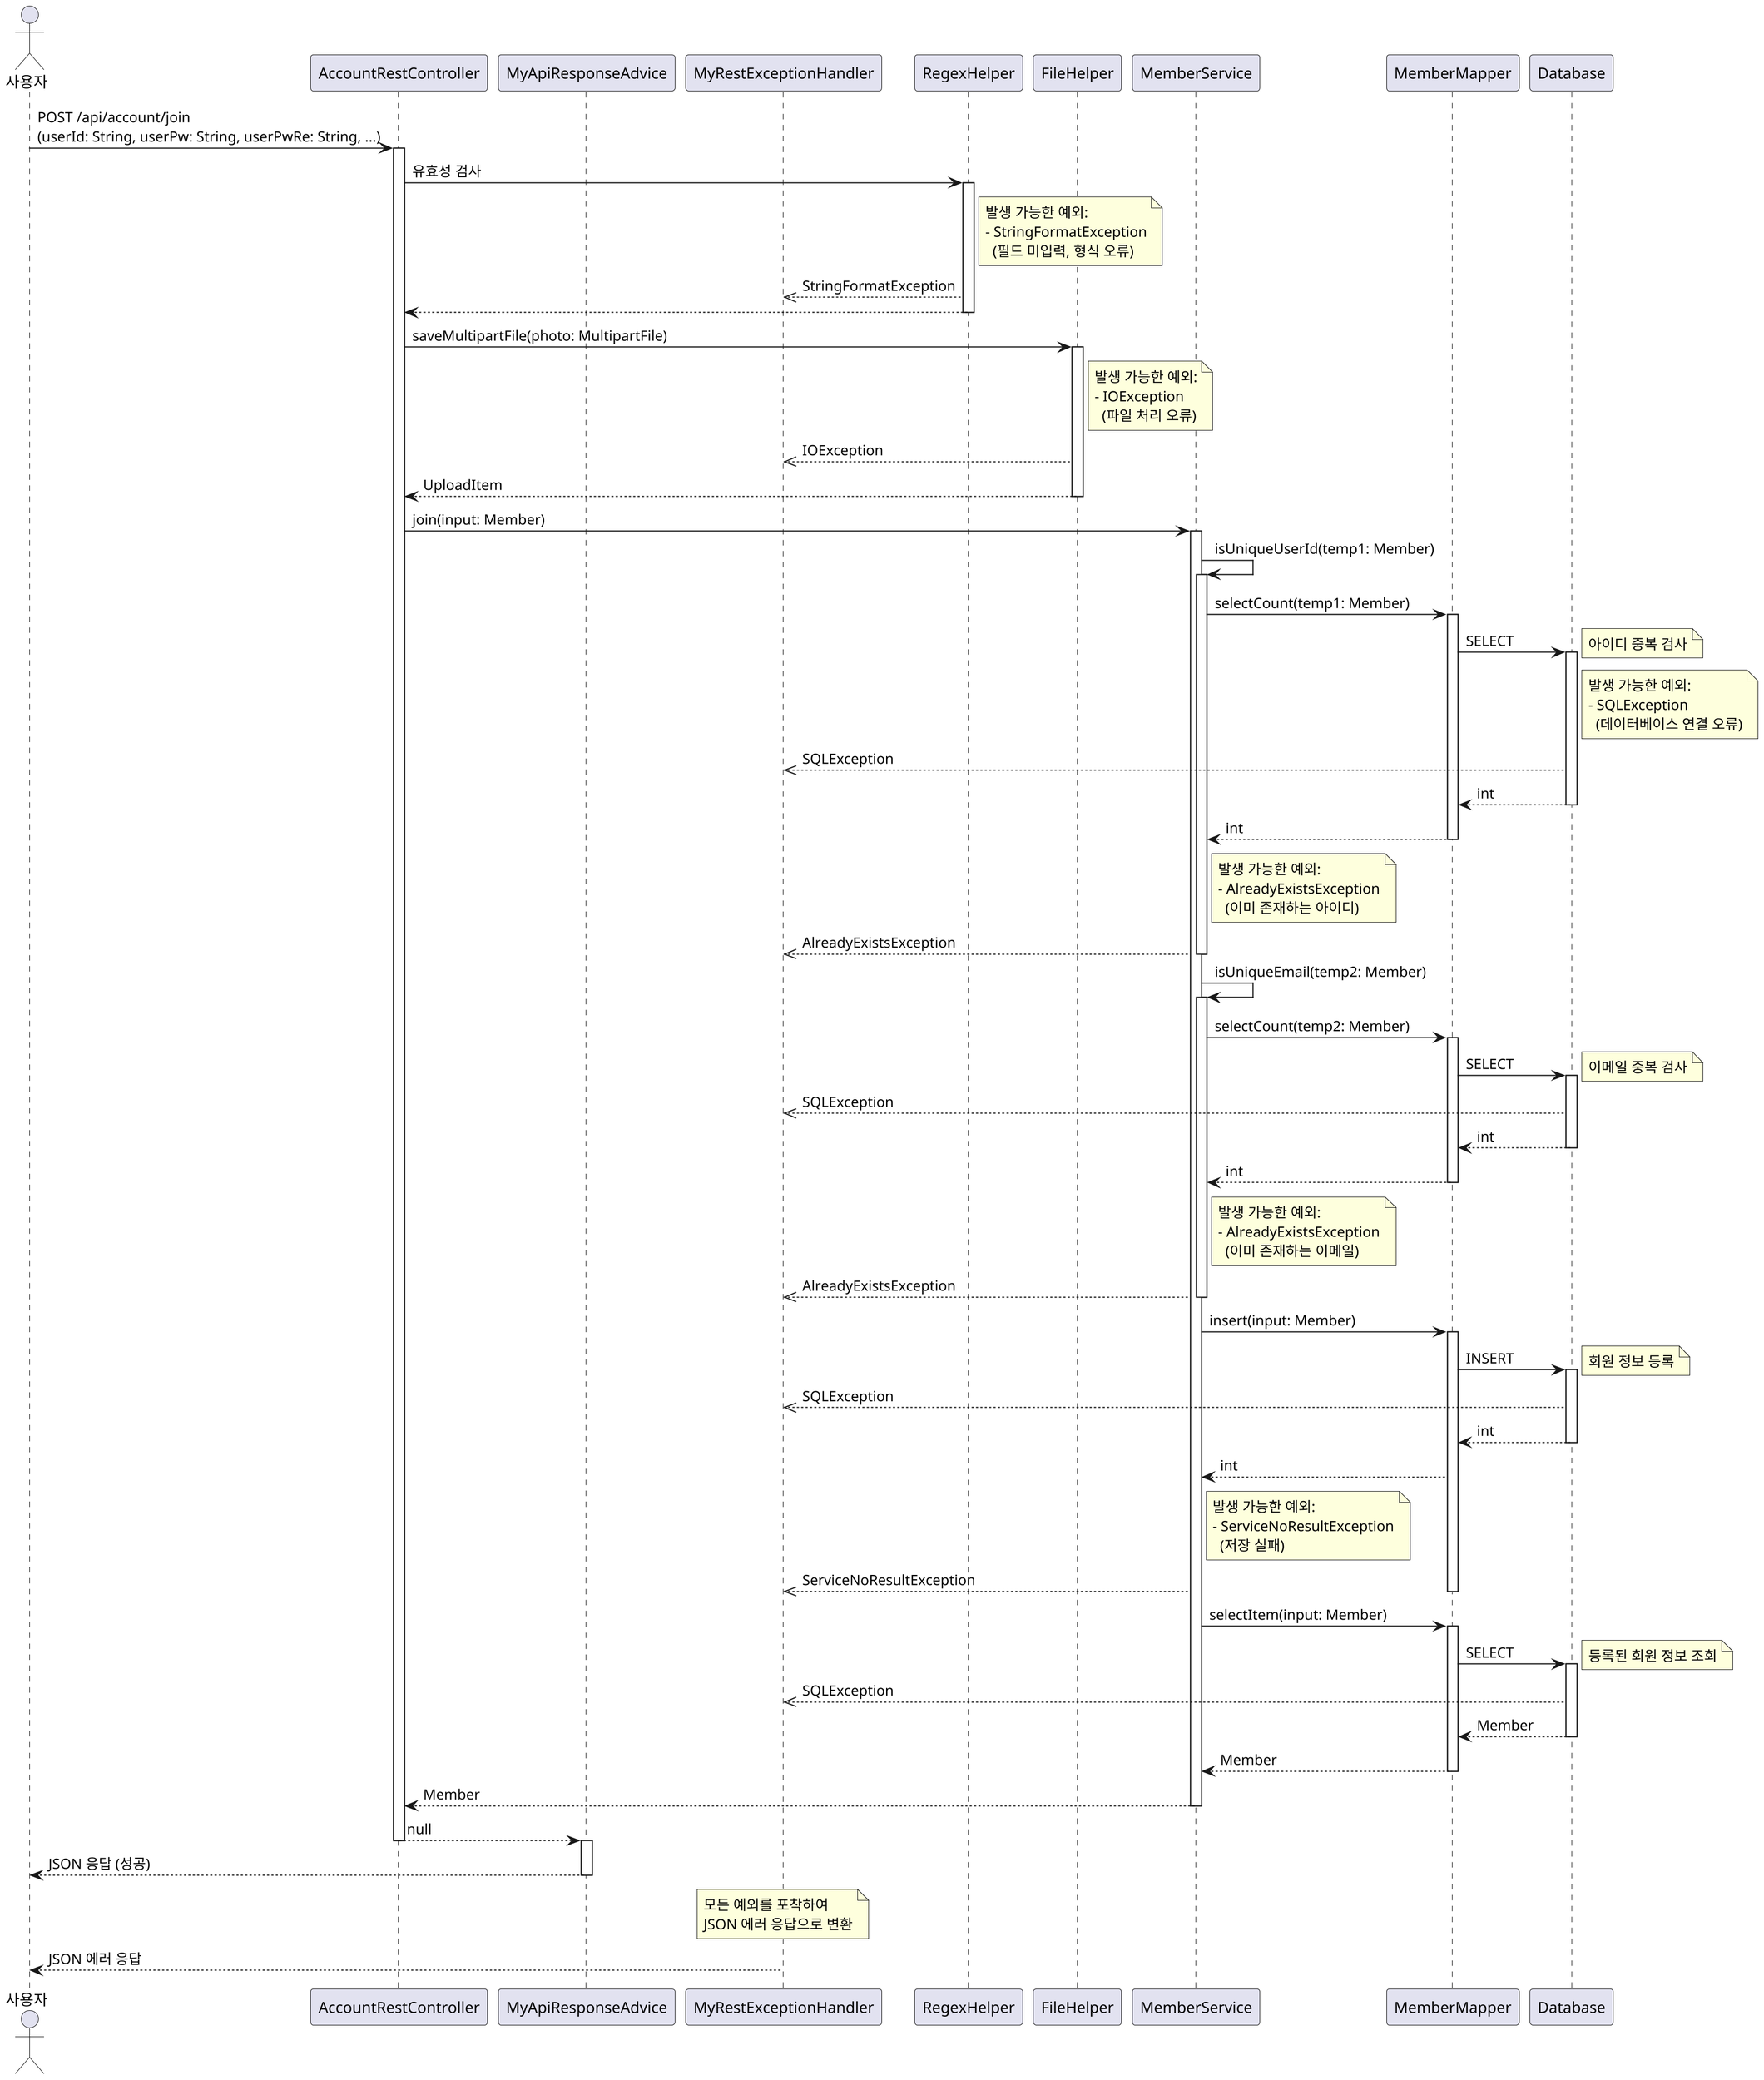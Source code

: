 @startuml
skinparam dpi 200

actor Actor as "사용자"
participant AccountRestController
participant MyApiResponseAdvice
participant MyRestExceptionHandler
participant RegexHelper
participant FileHelper
participant MemberService
participant MemberMapper
participant Database

Actor -> AccountRestController: POST /api/account/join\n(userId: String, userPw: String, userPwRe: String, ...)
activate AccountRestController

AccountRestController -> RegexHelper: 유효성 검사
activate RegexHelper
note right of RegexHelper: 발생 가능한 예외:\n- StringFormatException\n  (필드 미입력, 형식 오류)
RegexHelper -->> MyRestExceptionHandler: StringFormatException
RegexHelper --> AccountRestController
deactivate RegexHelper

AccountRestController -> FileHelper: saveMultipartFile(photo: MultipartFile)
activate FileHelper
note right of FileHelper: 발생 가능한 예외:\n- IOException\n  (파일 처리 오류)
FileHelper -->> MyRestExceptionHandler: IOException
FileHelper --> AccountRestController: UploadItem
deactivate FileHelper

AccountRestController -> MemberService: join(input: Member)
activate MemberService

MemberService -> MemberService: isUniqueUserId(temp1: Member)
activate MemberService
MemberService -> MemberMapper: selectCount(temp1: Member)
activate MemberMapper
MemberMapper -> Database: SELECT
activate Database
note right: 아이디 중복 검사
note right of Database: 발생 가능한 예외:\n- SQLException\n  (데이터베이스 연결 오류)
Database -->> MyRestExceptionHandler: SQLException
Database --> MemberMapper: int
deactivate Database
MemberMapper --> MemberService: int
deactivate MemberMapper
note right of MemberService: 발생 가능한 예외:\n- AlreadyExistsException\n  (이미 존재하는 아이디)
MemberService -->> MyRestExceptionHandler: AlreadyExistsException
deactivate MemberService

MemberService -> MemberService: isUniqueEmail(temp2: Member)
activate MemberService
MemberService -> MemberMapper: selectCount(temp2: Member)
activate MemberMapper
MemberMapper -> Database: SELECT
activate Database
note right: 이메일 중복 검사
Database -->> MyRestExceptionHandler: SQLException
Database --> MemberMapper: int
deactivate Database
MemberMapper --> MemberService: int
deactivate MemberMapper
note right of MemberService: 발생 가능한 예외:\n- AlreadyExistsException\n  (이미 존재하는 이메일)
MemberService -->> MyRestExceptionHandler: AlreadyExistsException
deactivate MemberService

MemberService -> MemberMapper: insert(input: Member)
activate MemberMapper
MemberMapper -> Database: INSERT
activate Database
note right: 회원 정보 등록
Database -->> MyRestExceptionHandler: SQLException
Database --> MemberMapper: int
deactivate Database
MemberMapper --> MemberService: int
note right of MemberService: 발생 가능한 예외:\n- ServiceNoResultException\n  (저장 실패)
MemberService -->> MyRestExceptionHandler: ServiceNoResultException
deactivate MemberMapper

MemberService -> MemberMapper: selectItem(input: Member)
activate MemberMapper
MemberMapper -> Database: SELECT
activate Database
note right: 등록된 회원 정보 조회
Database -->> MyRestExceptionHandler: SQLException
Database --> MemberMapper: Member
deactivate Database
MemberMapper --> MemberService: Member
deactivate MemberMapper

MemberService --> AccountRestController: Member
deactivate MemberService

AccountRestController --> MyApiResponseAdvice: null
deactivate AccountRestController
activate MyApiResponseAdvice
MyApiResponseAdvice --> Actor: JSON 응답 (성공)
deactivate MyApiResponseAdvice

note over MyRestExceptionHandler: 모든 예외를 포착하여\nJSON 에러 응답으로 변환
MyRestExceptionHandler --> Actor: JSON 에러 응답

@enduml
